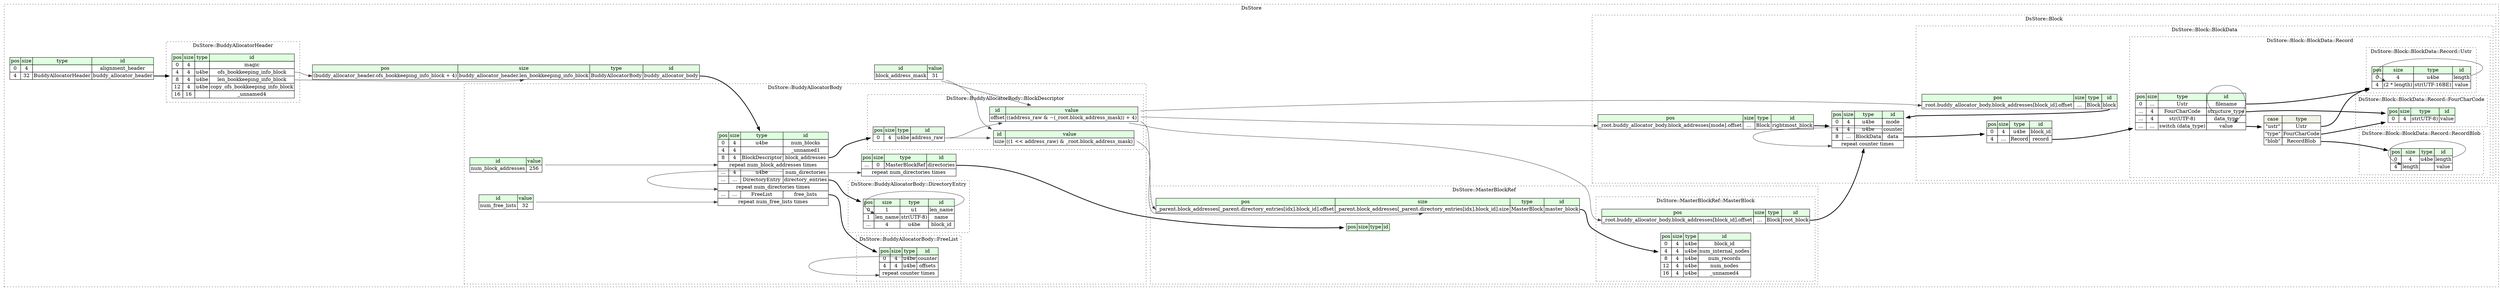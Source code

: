 digraph {
	rankdir=LR;
	node [shape=plaintext];
	subgraph cluster__ds_store {
		label="DsStore";
		graph[style=dotted];

		ds_store__seq [label=<<TABLE BORDER="0" CELLBORDER="1" CELLSPACING="0">
			<TR><TD BGCOLOR="#E0FFE0">pos</TD><TD BGCOLOR="#E0FFE0">size</TD><TD BGCOLOR="#E0FFE0">type</TD><TD BGCOLOR="#E0FFE0">id</TD></TR>
			<TR><TD PORT="alignment_header_pos">0</TD><TD PORT="alignment_header_size">4</TD><TD></TD><TD PORT="alignment_header_type">alignment_header</TD></TR>
			<TR><TD PORT="buddy_allocator_header_pos">4</TD><TD PORT="buddy_allocator_header_size">32</TD><TD>BuddyAllocatorHeader</TD><TD PORT="buddy_allocator_header_type">buddy_allocator_header</TD></TR>
		</TABLE>>];
		ds_store__inst__buddy_allocator_body [label=<<TABLE BORDER="0" CELLBORDER="1" CELLSPACING="0">
			<TR><TD BGCOLOR="#E0FFE0">pos</TD><TD BGCOLOR="#E0FFE0">size</TD><TD BGCOLOR="#E0FFE0">type</TD><TD BGCOLOR="#E0FFE0">id</TD></TR>
			<TR><TD PORT="buddy_allocator_body_pos">(buddy_allocator_header.ofs_bookkeeping_info_block + 4)</TD><TD PORT="buddy_allocator_body_size">buddy_allocator_header.len_bookkeeping_info_block</TD><TD>BuddyAllocatorBody</TD><TD PORT="buddy_allocator_body_type">buddy_allocator_body</TD></TR>
		</TABLE>>];
		ds_store__inst__block_address_mask [label=<<TABLE BORDER="0" CELLBORDER="1" CELLSPACING="0">
			<TR><TD BGCOLOR="#E0FFE0">id</TD><TD BGCOLOR="#E0FFE0">value</TD></TR>
			<TR><TD>block_address_mask</TD><TD>31</TD></TR>
		</TABLE>>];
		subgraph cluster__buddy_allocator_header {
			label="DsStore::BuddyAllocatorHeader";
			graph[style=dotted];

			buddy_allocator_header__seq [label=<<TABLE BORDER="0" CELLBORDER="1" CELLSPACING="0">
				<TR><TD BGCOLOR="#E0FFE0">pos</TD><TD BGCOLOR="#E0FFE0">size</TD><TD BGCOLOR="#E0FFE0">type</TD><TD BGCOLOR="#E0FFE0">id</TD></TR>
				<TR><TD PORT="magic_pos">0</TD><TD PORT="magic_size">4</TD><TD></TD><TD PORT="magic_type">magic</TD></TR>
				<TR><TD PORT="ofs_bookkeeping_info_block_pos">4</TD><TD PORT="ofs_bookkeeping_info_block_size">4</TD><TD>u4be</TD><TD PORT="ofs_bookkeeping_info_block_type">ofs_bookkeeping_info_block</TD></TR>
				<TR><TD PORT="len_bookkeeping_info_block_pos">8</TD><TD PORT="len_bookkeeping_info_block_size">4</TD><TD>u4be</TD><TD PORT="len_bookkeeping_info_block_type">len_bookkeeping_info_block</TD></TR>
				<TR><TD PORT="copy_ofs_bookkeeping_info_block_pos">12</TD><TD PORT="copy_ofs_bookkeeping_info_block_size">4</TD><TD>u4be</TD><TD PORT="copy_ofs_bookkeeping_info_block_type">copy_ofs_bookkeeping_info_block</TD></TR>
				<TR><TD PORT="_unnamed4_pos">16</TD><TD PORT="_unnamed4_size">16</TD><TD></TD><TD PORT="_unnamed4_type">_unnamed4</TD></TR>
			</TABLE>>];
		}
		subgraph cluster__buddy_allocator_body {
			label="DsStore::BuddyAllocatorBody";
			graph[style=dotted];

			buddy_allocator_body__seq [label=<<TABLE BORDER="0" CELLBORDER="1" CELLSPACING="0">
				<TR><TD BGCOLOR="#E0FFE0">pos</TD><TD BGCOLOR="#E0FFE0">size</TD><TD BGCOLOR="#E0FFE0">type</TD><TD BGCOLOR="#E0FFE0">id</TD></TR>
				<TR><TD PORT="num_blocks_pos">0</TD><TD PORT="num_blocks_size">4</TD><TD>u4be</TD><TD PORT="num_blocks_type">num_blocks</TD></TR>
				<TR><TD PORT="_unnamed1_pos">4</TD><TD PORT="_unnamed1_size">4</TD><TD></TD><TD PORT="_unnamed1_type">_unnamed1</TD></TR>
				<TR><TD PORT="block_addresses_pos">8</TD><TD PORT="block_addresses_size">4</TD><TD>BlockDescriptor</TD><TD PORT="block_addresses_type">block_addresses</TD></TR>
				<TR><TD COLSPAN="4" PORT="block_addresses__repeat">repeat num_block_addresses times</TD></TR>
				<TR><TD PORT="num_directories_pos">...</TD><TD PORT="num_directories_size">4</TD><TD>u4be</TD><TD PORT="num_directories_type">num_directories</TD></TR>
				<TR><TD PORT="directory_entries_pos">...</TD><TD PORT="directory_entries_size">...</TD><TD>DirectoryEntry</TD><TD PORT="directory_entries_type">directory_entries</TD></TR>
				<TR><TD COLSPAN="4" PORT="directory_entries__repeat">repeat num_directories times</TD></TR>
				<TR><TD PORT="free_lists_pos">...</TD><TD PORT="free_lists_size">...</TD><TD>FreeList</TD><TD PORT="free_lists_type">free_lists</TD></TR>
				<TR><TD COLSPAN="4" PORT="free_lists__repeat">repeat num_free_lists times</TD></TR>
			</TABLE>>];
			buddy_allocator_body__inst__num_block_addresses [label=<<TABLE BORDER="0" CELLBORDER="1" CELLSPACING="0">
				<TR><TD BGCOLOR="#E0FFE0">id</TD><TD BGCOLOR="#E0FFE0">value</TD></TR>
				<TR><TD>num_block_addresses</TD><TD>256</TD></TR>
			</TABLE>>];
			buddy_allocator_body__inst__num_free_lists [label=<<TABLE BORDER="0" CELLBORDER="1" CELLSPACING="0">
				<TR><TD BGCOLOR="#E0FFE0">id</TD><TD BGCOLOR="#E0FFE0">value</TD></TR>
				<TR><TD>num_free_lists</TD><TD>32</TD></TR>
			</TABLE>>];
			buddy_allocator_body__inst__directories [label=<<TABLE BORDER="0" CELLBORDER="1" CELLSPACING="0">
				<TR><TD BGCOLOR="#E0FFE0">pos</TD><TD BGCOLOR="#E0FFE0">size</TD><TD BGCOLOR="#E0FFE0">type</TD><TD BGCOLOR="#E0FFE0">id</TD></TR>
				<TR><TD PORT="directories_pos">...</TD><TD PORT="directories_size">0</TD><TD>MasterBlockRef</TD><TD PORT="directories_type">directories</TD></TR>
				<TR><TD COLSPAN="4" PORT="directories__repeat">repeat num_directories times</TD></TR>
			</TABLE>>];
			subgraph cluster__block_descriptor {
				label="DsStore::BuddyAllocatorBody::BlockDescriptor";
				graph[style=dotted];

				block_descriptor__seq [label=<<TABLE BORDER="0" CELLBORDER="1" CELLSPACING="0">
					<TR><TD BGCOLOR="#E0FFE0">pos</TD><TD BGCOLOR="#E0FFE0">size</TD><TD BGCOLOR="#E0FFE0">type</TD><TD BGCOLOR="#E0FFE0">id</TD></TR>
					<TR><TD PORT="address_raw_pos">0</TD><TD PORT="address_raw_size">4</TD><TD>u4be</TD><TD PORT="address_raw_type">address_raw</TD></TR>
				</TABLE>>];
				block_descriptor__inst__offset [label=<<TABLE BORDER="0" CELLBORDER="1" CELLSPACING="0">
					<TR><TD BGCOLOR="#E0FFE0">id</TD><TD BGCOLOR="#E0FFE0">value</TD></TR>
					<TR><TD>offset</TD><TD>((address_raw &amp; ~(_root.block_address_mask)) + 4)</TD></TR>
				</TABLE>>];
				block_descriptor__inst__size [label=<<TABLE BORDER="0" CELLBORDER="1" CELLSPACING="0">
					<TR><TD BGCOLOR="#E0FFE0">id</TD><TD BGCOLOR="#E0FFE0">value</TD></TR>
					<TR><TD>size</TD><TD>((1 &lt;&lt; address_raw) &amp; _root.block_address_mask)</TD></TR>
				</TABLE>>];
			}
			subgraph cluster__directory_entry {
				label="DsStore::BuddyAllocatorBody::DirectoryEntry";
				graph[style=dotted];

				directory_entry__seq [label=<<TABLE BORDER="0" CELLBORDER="1" CELLSPACING="0">
					<TR><TD BGCOLOR="#E0FFE0">pos</TD><TD BGCOLOR="#E0FFE0">size</TD><TD BGCOLOR="#E0FFE0">type</TD><TD BGCOLOR="#E0FFE0">id</TD></TR>
					<TR><TD PORT="len_name_pos">0</TD><TD PORT="len_name_size">1</TD><TD>u1</TD><TD PORT="len_name_type">len_name</TD></TR>
					<TR><TD PORT="name_pos">1</TD><TD PORT="name_size">len_name</TD><TD>str(UTF-8)</TD><TD PORT="name_type">name</TD></TR>
					<TR><TD PORT="block_id_pos">...</TD><TD PORT="block_id_size">4</TD><TD>u4be</TD><TD PORT="block_id_type">block_id</TD></TR>
				</TABLE>>];
			}
			subgraph cluster__free_list {
				label="DsStore::BuddyAllocatorBody::FreeList";
				graph[style=dotted];

				free_list__seq [label=<<TABLE BORDER="0" CELLBORDER="1" CELLSPACING="0">
					<TR><TD BGCOLOR="#E0FFE0">pos</TD><TD BGCOLOR="#E0FFE0">size</TD><TD BGCOLOR="#E0FFE0">type</TD><TD BGCOLOR="#E0FFE0">id</TD></TR>
					<TR><TD PORT="counter_pos">0</TD><TD PORT="counter_size">4</TD><TD>u4be</TD><TD PORT="counter_type">counter</TD></TR>
					<TR><TD PORT="offsets_pos">4</TD><TD PORT="offsets_size">4</TD><TD>u4be</TD><TD PORT="offsets_type">offsets</TD></TR>
					<TR><TD COLSPAN="4" PORT="offsets__repeat">repeat counter times</TD></TR>
				</TABLE>>];
			}
		}
		subgraph cluster__master_block_ref {
			label="DsStore::MasterBlockRef";
			graph[style=dotted];

			master_block_ref__seq [label=<<TABLE BORDER="0" CELLBORDER="1" CELLSPACING="0">
				<TR><TD BGCOLOR="#E0FFE0">pos</TD><TD BGCOLOR="#E0FFE0">size</TD><TD BGCOLOR="#E0FFE0">type</TD><TD BGCOLOR="#E0FFE0">id</TD></TR>
			</TABLE>>];
			master_block_ref__inst__master_block [label=<<TABLE BORDER="0" CELLBORDER="1" CELLSPACING="0">
				<TR><TD BGCOLOR="#E0FFE0">pos</TD><TD BGCOLOR="#E0FFE0">size</TD><TD BGCOLOR="#E0FFE0">type</TD><TD BGCOLOR="#E0FFE0">id</TD></TR>
				<TR><TD PORT="master_block_pos">_parent.block_addresses[_parent.directory_entries[idx].block_id].offset</TD><TD PORT="master_block_size">_parent.block_addresses[_parent.directory_entries[idx].block_id].size</TD><TD>MasterBlock</TD><TD PORT="master_block_type">master_block</TD></TR>
			</TABLE>>];
			subgraph cluster__master_block {
				label="DsStore::MasterBlockRef::MasterBlock";
				graph[style=dotted];

				master_block__seq [label=<<TABLE BORDER="0" CELLBORDER="1" CELLSPACING="0">
					<TR><TD BGCOLOR="#E0FFE0">pos</TD><TD BGCOLOR="#E0FFE0">size</TD><TD BGCOLOR="#E0FFE0">type</TD><TD BGCOLOR="#E0FFE0">id</TD></TR>
					<TR><TD PORT="block_id_pos">0</TD><TD PORT="block_id_size">4</TD><TD>u4be</TD><TD PORT="block_id_type">block_id</TD></TR>
					<TR><TD PORT="num_internal_nodes_pos">4</TD><TD PORT="num_internal_nodes_size">4</TD><TD>u4be</TD><TD PORT="num_internal_nodes_type">num_internal_nodes</TD></TR>
					<TR><TD PORT="num_records_pos">8</TD><TD PORT="num_records_size">4</TD><TD>u4be</TD><TD PORT="num_records_type">num_records</TD></TR>
					<TR><TD PORT="num_nodes_pos">12</TD><TD PORT="num_nodes_size">4</TD><TD>u4be</TD><TD PORT="num_nodes_type">num_nodes</TD></TR>
					<TR><TD PORT="_unnamed4_pos">16</TD><TD PORT="_unnamed4_size">4</TD><TD>u4be</TD><TD PORT="_unnamed4_type">_unnamed4</TD></TR>
				</TABLE>>];
				master_block__inst__root_block [label=<<TABLE BORDER="0" CELLBORDER="1" CELLSPACING="0">
					<TR><TD BGCOLOR="#E0FFE0">pos</TD><TD BGCOLOR="#E0FFE0">size</TD><TD BGCOLOR="#E0FFE0">type</TD><TD BGCOLOR="#E0FFE0">id</TD></TR>
					<TR><TD PORT="root_block_pos">_root.buddy_allocator_body.block_addresses[block_id].offset</TD><TD PORT="root_block_size">...</TD><TD>Block</TD><TD PORT="root_block_type">root_block</TD></TR>
				</TABLE>>];
			}
		}
		subgraph cluster__block {
			label="DsStore::Block";
			graph[style=dotted];

			block__seq [label=<<TABLE BORDER="0" CELLBORDER="1" CELLSPACING="0">
				<TR><TD BGCOLOR="#E0FFE0">pos</TD><TD BGCOLOR="#E0FFE0">size</TD><TD BGCOLOR="#E0FFE0">type</TD><TD BGCOLOR="#E0FFE0">id</TD></TR>
				<TR><TD PORT="mode_pos">0</TD><TD PORT="mode_size">4</TD><TD>u4be</TD><TD PORT="mode_type">mode</TD></TR>
				<TR><TD PORT="counter_pos">4</TD><TD PORT="counter_size">4</TD><TD>u4be</TD><TD PORT="counter_type">counter</TD></TR>
				<TR><TD PORT="data_pos">8</TD><TD PORT="data_size">...</TD><TD>BlockData</TD><TD PORT="data_type">data</TD></TR>
				<TR><TD COLSPAN="4" PORT="data__repeat">repeat counter times</TD></TR>
			</TABLE>>];
			block__inst__rightmost_block [label=<<TABLE BORDER="0" CELLBORDER="1" CELLSPACING="0">
				<TR><TD BGCOLOR="#E0FFE0">pos</TD><TD BGCOLOR="#E0FFE0">size</TD><TD BGCOLOR="#E0FFE0">type</TD><TD BGCOLOR="#E0FFE0">id</TD></TR>
				<TR><TD PORT="rightmost_block_pos">_root.buddy_allocator_body.block_addresses[mode].offset</TD><TD PORT="rightmost_block_size">...</TD><TD>Block</TD><TD PORT="rightmost_block_type">rightmost_block</TD></TR>
			</TABLE>>];
			subgraph cluster__block_data {
				label="DsStore::Block::BlockData";
				graph[style=dotted];

				block_data__seq [label=<<TABLE BORDER="0" CELLBORDER="1" CELLSPACING="0">
					<TR><TD BGCOLOR="#E0FFE0">pos</TD><TD BGCOLOR="#E0FFE0">size</TD><TD BGCOLOR="#E0FFE0">type</TD><TD BGCOLOR="#E0FFE0">id</TD></TR>
					<TR><TD PORT="block_id_pos">0</TD><TD PORT="block_id_size">4</TD><TD>u4be</TD><TD PORT="block_id_type">block_id</TD></TR>
					<TR><TD PORT="record_pos">4</TD><TD PORT="record_size">...</TD><TD>Record</TD><TD PORT="record_type">record</TD></TR>
				</TABLE>>];
				block_data__inst__block [label=<<TABLE BORDER="0" CELLBORDER="1" CELLSPACING="0">
					<TR><TD BGCOLOR="#E0FFE0">pos</TD><TD BGCOLOR="#E0FFE0">size</TD><TD BGCOLOR="#E0FFE0">type</TD><TD BGCOLOR="#E0FFE0">id</TD></TR>
					<TR><TD PORT="block_pos">_root.buddy_allocator_body.block_addresses[block_id].offset</TD><TD PORT="block_size">...</TD><TD>Block</TD><TD PORT="block_type">block</TD></TR>
				</TABLE>>];
				subgraph cluster__record {
					label="DsStore::Block::BlockData::Record";
					graph[style=dotted];

					record__seq [label=<<TABLE BORDER="0" CELLBORDER="1" CELLSPACING="0">
						<TR><TD BGCOLOR="#E0FFE0">pos</TD><TD BGCOLOR="#E0FFE0">size</TD><TD BGCOLOR="#E0FFE0">type</TD><TD BGCOLOR="#E0FFE0">id</TD></TR>
						<TR><TD PORT="filename_pos">0</TD><TD PORT="filename_size">...</TD><TD>Ustr</TD><TD PORT="filename_type">filename</TD></TR>
						<TR><TD PORT="structure_type_pos">...</TD><TD PORT="structure_type_size">4</TD><TD>FourCharCode</TD><TD PORT="structure_type_type">structure_type</TD></TR>
						<TR><TD PORT="data_type_pos">...</TD><TD PORT="data_type_size">4</TD><TD>str(UTF-8)</TD><TD PORT="data_type_type">data_type</TD></TR>
						<TR><TD PORT="value_pos">...</TD><TD PORT="value_size">...</TD><TD>switch (data_type)</TD><TD PORT="value_type">value</TD></TR>
					</TABLE>>];
record__seq_value_switch [label=<<TABLE BORDER="0" CELLBORDER="1" CELLSPACING="0">
	<TR><TD BGCOLOR="#F0F2E4">case</TD><TD BGCOLOR="#F0F2E4">type</TD></TR>
	<TR><TD>&quot;ustr&quot;</TD><TD PORT="case0">Ustr</TD></TR>
	<TR><TD>&quot;type&quot;</TD><TD PORT="case1">FourCharCode</TD></TR>
	<TR><TD>&quot;blob&quot;</TD><TD PORT="case2">RecordBlob</TD></TR>
</TABLE>>];
					subgraph cluster__record_blob {
						label="DsStore::Block::BlockData::Record::RecordBlob";
						graph[style=dotted];

						record_blob__seq [label=<<TABLE BORDER="0" CELLBORDER="1" CELLSPACING="0">
							<TR><TD BGCOLOR="#E0FFE0">pos</TD><TD BGCOLOR="#E0FFE0">size</TD><TD BGCOLOR="#E0FFE0">type</TD><TD BGCOLOR="#E0FFE0">id</TD></TR>
							<TR><TD PORT="length_pos">0</TD><TD PORT="length_size">4</TD><TD>u4be</TD><TD PORT="length_type">length</TD></TR>
							<TR><TD PORT="value_pos">4</TD><TD PORT="value_size">length</TD><TD></TD><TD PORT="value_type">value</TD></TR>
						</TABLE>>];
					}
					subgraph cluster__ustr {
						label="DsStore::Block::BlockData::Record::Ustr";
						graph[style=dotted];

						ustr__seq [label=<<TABLE BORDER="0" CELLBORDER="1" CELLSPACING="0">
							<TR><TD BGCOLOR="#E0FFE0">pos</TD><TD BGCOLOR="#E0FFE0">size</TD><TD BGCOLOR="#E0FFE0">type</TD><TD BGCOLOR="#E0FFE0">id</TD></TR>
							<TR><TD PORT="length_pos">0</TD><TD PORT="length_size">4</TD><TD>u4be</TD><TD PORT="length_type">length</TD></TR>
							<TR><TD PORT="value_pos">4</TD><TD PORT="value_size">(2 * length)</TD><TD>str(UTF-16BE)</TD><TD PORT="value_type">value</TD></TR>
						</TABLE>>];
					}
					subgraph cluster__four_char_code {
						label="DsStore::Block::BlockData::Record::FourCharCode";
						graph[style=dotted];

						four_char_code__seq [label=<<TABLE BORDER="0" CELLBORDER="1" CELLSPACING="0">
							<TR><TD BGCOLOR="#E0FFE0">pos</TD><TD BGCOLOR="#E0FFE0">size</TD><TD BGCOLOR="#E0FFE0">type</TD><TD BGCOLOR="#E0FFE0">id</TD></TR>
							<TR><TD PORT="value_pos">0</TD><TD PORT="value_size">4</TD><TD>str(UTF-8)</TD><TD PORT="value_type">value</TD></TR>
						</TABLE>>];
					}
				}
			}
		}
	}
	ds_store__seq:buddy_allocator_header_type -> buddy_allocator_header__seq [style=bold];
	buddy_allocator_header__seq:ofs_bookkeeping_info_block_type -> ds_store__inst__buddy_allocator_body:buddy_allocator_body_pos [color="#404040"];
	buddy_allocator_header__seq:len_bookkeeping_info_block_type -> ds_store__inst__buddy_allocator_body:buddy_allocator_body_size [color="#404040"];
	ds_store__inst__buddy_allocator_body:buddy_allocator_body_type -> buddy_allocator_body__seq [style=bold];
	buddy_allocator_body__seq:block_addresses_type -> block_descriptor__seq [style=bold];
	buddy_allocator_body__inst__num_block_addresses:num_block_addresses_type -> buddy_allocator_body__seq:block_addresses__repeat [color="#404040"];
	buddy_allocator_body__seq:directory_entries_type -> directory_entry__seq [style=bold];
	buddy_allocator_body__seq:num_directories_type -> buddy_allocator_body__seq:directory_entries__repeat [color="#404040"];
	buddy_allocator_body__seq:free_lists_type -> free_list__seq [style=bold];
	buddy_allocator_body__inst__num_free_lists:num_free_lists_type -> buddy_allocator_body__seq:free_lists__repeat [color="#404040"];
	buddy_allocator_body__inst__directories:directories_type -> master_block_ref__seq [style=bold];
	buddy_allocator_body__seq:num_directories_type -> buddy_allocator_body__inst__directories:directories__repeat [color="#404040"];
	block_descriptor__seq:address_raw_type -> block_descriptor__inst__offset [color="#404040"];
	ds_store__inst__block_address_mask:block_address_mask_type -> block_descriptor__inst__offset [color="#404040"];
	block_descriptor__seq:address_raw_type -> block_descriptor__inst__size [color="#404040"];
	ds_store__inst__block_address_mask:block_address_mask_type -> block_descriptor__inst__size [color="#404040"];
	directory_entry__seq:len_name_type -> directory_entry__seq:name_size [color="#404040"];
	free_list__seq:counter_type -> free_list__seq:offsets__repeat [color="#404040"];
	block_descriptor__inst__offset:offset_type -> master_block_ref__inst__master_block:master_block_pos [color="#404040"];
	block_descriptor__inst__size:size_type -> master_block_ref__inst__master_block:master_block_size [color="#404040"];
	master_block_ref__inst__master_block:master_block_type -> master_block__seq [style=bold];
	block_descriptor__inst__offset:offset_type -> master_block__inst__root_block:root_block_pos [color="#404040"];
	master_block__inst__root_block:root_block_type -> block__seq [style=bold];
	block__seq:data_type -> block_data__seq [style=bold];
	block__seq:counter_type -> block__seq:data__repeat [color="#404040"];
	block_descriptor__inst__offset:offset_type -> block__inst__rightmost_block:rightmost_block_pos [color="#404040"];
	block__inst__rightmost_block:rightmost_block_type -> block__seq [style=bold];
	block_data__seq:record_type -> record__seq [style=bold];
	block_descriptor__inst__offset:offset_type -> block_data__inst__block:block_pos [color="#404040"];
	block_data__inst__block:block_type -> block__seq [style=bold];
	record__seq:filename_type -> ustr__seq [style=bold];
	record__seq:structure_type_type -> four_char_code__seq [style=bold];
	record__seq:value_type -> record__seq_value_switch [style=bold];
	record__seq_value_switch:case0 -> ustr__seq [style=bold];
	record__seq_value_switch:case1 -> four_char_code__seq [style=bold];
	record__seq_value_switch:case2 -> record_blob__seq [style=bold];
	record__seq:data_type_type -> record__seq:value_type [color="#404040"];
	record_blob__seq:length_type -> record_blob__seq:value_size [color="#404040"];
	ustr__seq:length_type -> ustr__seq:value_size [color="#404040"];
}
